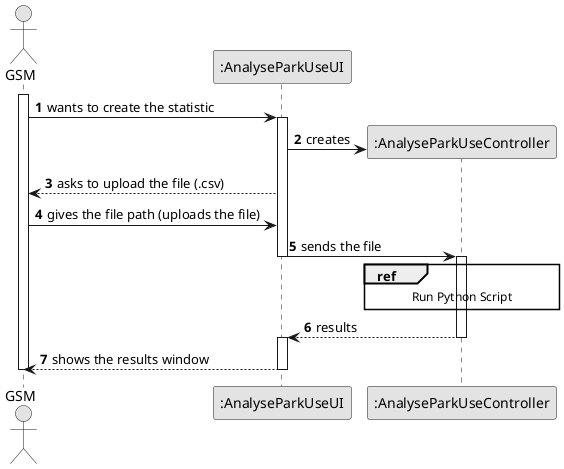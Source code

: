 @startuml
skinparam monochrome true
skinparam packageStyle rectangle
skinparam shadowing false

autonumber

actor "GSM" as GSM
participant ":AnalyseParkUseUI" as UI
participant ":AnalyseParkUseController" as CTRL

activate GSM
GSM -> UI : wants to create the statistic
activate UI
UI -> CTRL** : creates
UI --> GSM : asks to upload the file (.csv)
GSM -> UI : gives the file path (uploads the file)
UI -> CTRL : sends the file
deactivate UI
activate CTRL
        ref over CTRL
            Run Python Script
        end ref
CTRL --> UI : results
deactivate CTRL
activate UI
UI --> GSM : shows the results window
deactivate UI
deactivate GSM
@enduml